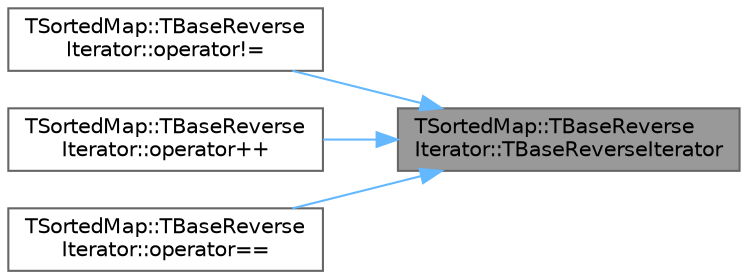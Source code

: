 digraph "TSortedMap::TBaseReverseIterator::TBaseReverseIterator"
{
 // INTERACTIVE_SVG=YES
 // LATEX_PDF_SIZE
  bgcolor="transparent";
  edge [fontname=Helvetica,fontsize=10,labelfontname=Helvetica,labelfontsize=10];
  node [fontname=Helvetica,fontsize=10,shape=box,height=0.2,width=0.4];
  rankdir="RL";
  Node1 [id="Node000001",label="TSortedMap::TBaseReverse\lIterator::TBaseReverseIterator",height=0.2,width=0.4,color="gray40", fillcolor="grey60", style="filled", fontcolor="black",tooltip=" "];
  Node1 -> Node2 [id="edge1_Node000001_Node000002",dir="back",color="steelblue1",style="solid",tooltip=" "];
  Node2 [id="Node000002",label="TSortedMap::TBaseReverse\lIterator::operator!=",height=0.2,width=0.4,color="grey40", fillcolor="white", style="filled",URL="$d8/d4f/classTSortedMap_1_1TBaseReverseIterator.html#a1d40febccbf5eabcf344a7575d7566df",tooltip=" "];
  Node1 -> Node3 [id="edge2_Node000001_Node000003",dir="back",color="steelblue1",style="solid",tooltip=" "];
  Node3 [id="Node000003",label="TSortedMap::TBaseReverse\lIterator::operator++",height=0.2,width=0.4,color="grey40", fillcolor="white", style="filled",URL="$d8/d4f/classTSortedMap_1_1TBaseReverseIterator.html#a722eb5e9b85e158b2915fcae5987ba5d",tooltip=" "];
  Node1 -> Node4 [id="edge3_Node000001_Node000004",dir="back",color="steelblue1",style="solid",tooltip=" "];
  Node4 [id="Node000004",label="TSortedMap::TBaseReverse\lIterator::operator==",height=0.2,width=0.4,color="grey40", fillcolor="white", style="filled",URL="$d8/d4f/classTSortedMap_1_1TBaseReverseIterator.html#a0602955a1ff2252ade68b571fbb8ac50",tooltip=" "];
}
